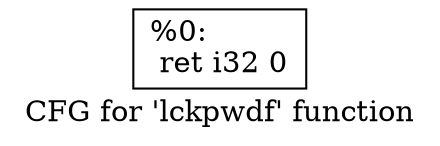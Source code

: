 digraph "CFG for 'lckpwdf' function" {
	label="CFG for 'lckpwdf' function";

	Node0x1a32e10 [shape=record,label="{%0:\l  ret i32 0\l}"];
}
